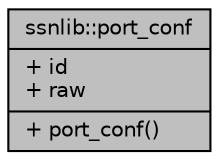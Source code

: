 digraph "ssnlib::port_conf"
{
  edge [fontname="Helvetica",fontsize="10",labelfontname="Helvetica",labelfontsize="10"];
  node [fontname="Helvetica",fontsize="10",shape=record];
  Node1 [label="{ssnlib::port_conf\n|+ id\l+ raw\l|+ port_conf()\l}",height=0.2,width=0.4,color="black", fillcolor="grey75", style="filled", fontcolor="black"];
}
